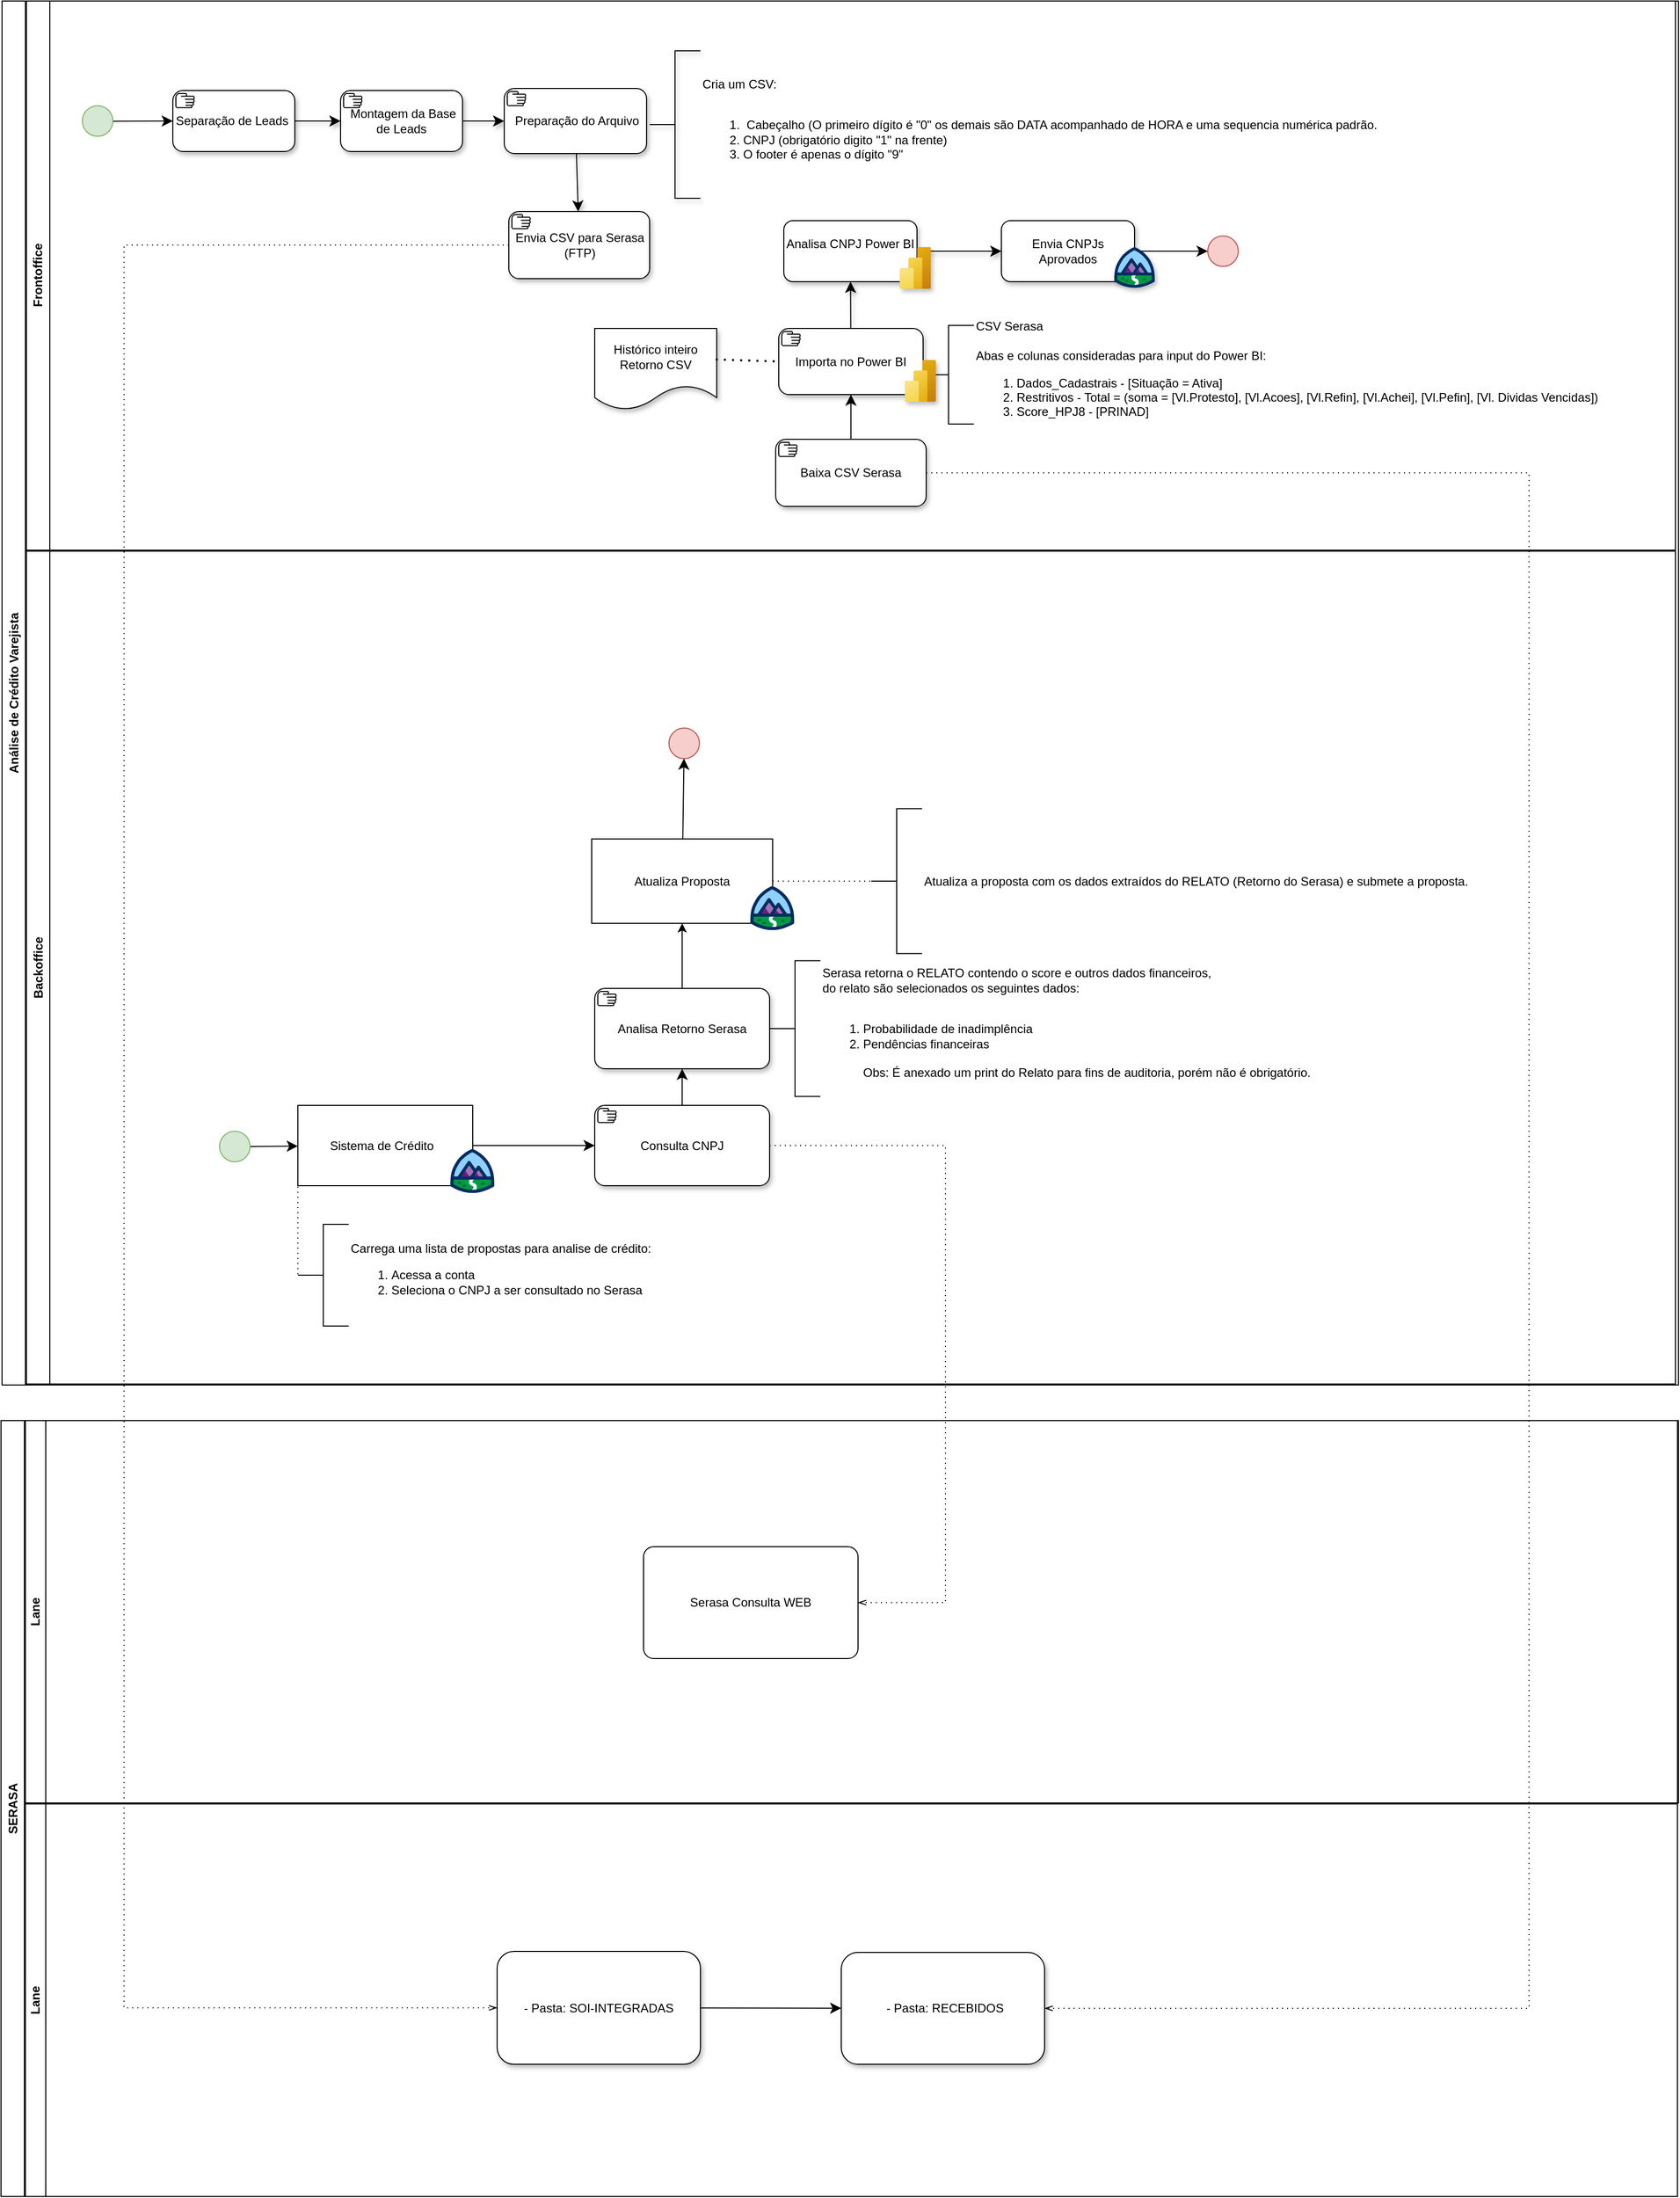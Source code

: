 <mxfile version="24.4.13" type="github">
  <diagram name="Página-1" id="HzU6DnvcWr33lS5XU5_k">
    <mxGraphModel dx="5580" dy="1773" grid="0" gridSize="10" guides="1" tooltips="1" connect="1" arrows="1" fold="1" page="0" pageScale="1" pageWidth="827" pageHeight="1169" math="0" shadow="0">
      <root>
        <mxCell id="0" />
        <mxCell id="1" parent="0" />
        <mxCell id="F1_kbiJudmcKUoZWItg5-124" value="Frontoffice" style="swimlane;horizontal=0;whiteSpace=wrap;html=1;" parent="1" vertex="1">
          <mxGeometry x="-491" y="969" width="1622" height="540" as="geometry" />
        </mxCell>
        <mxCell id="F1_kbiJudmcKUoZWItg5-125" value="Análise de Crédito Varejista" style="swimlane;horizontal=0;whiteSpace=wrap;html=1;strokeWidth=1;gradientColor=none;" parent="1" vertex="1">
          <mxGeometry x="-515" y="969" width="1649" height="1361" as="geometry" />
        </mxCell>
        <mxCell id="F1_kbiJudmcKUoZWItg5-126" value="" style="edgeStyle=none;curved=1;rounded=0;orthogonalLoop=1;jettySize=auto;html=1;fontSize=12;startSize=8;endSize=8;" parent="F1_kbiJudmcKUoZWItg5-125" source="F1_kbiJudmcKUoZWItg5-127" target="F1_kbiJudmcKUoZWItg5-133" edge="1">
          <mxGeometry relative="1" as="geometry" />
        </mxCell>
        <mxCell id="F1_kbiJudmcKUoZWItg5-127" value="" style="ellipse;whiteSpace=wrap;html=1;aspect=fixed;fillColor=#d5e8d4;strokeColor=#82b366;" parent="F1_kbiJudmcKUoZWItg5-125" vertex="1">
          <mxGeometry x="79" y="103" width="30" height="30" as="geometry" />
        </mxCell>
        <mxCell id="F1_kbiJudmcKUoZWItg5-128" value="" style="ellipse;whiteSpace=wrap;html=1;aspect=fixed;fillColor=#f8cecc;strokeColor=#b85450;" parent="F1_kbiJudmcKUoZWItg5-125" vertex="1">
          <mxGeometry x="1186" y="231" width="30" height="30" as="geometry" />
        </mxCell>
        <mxCell id="F1_kbiJudmcKUoZWItg5-129" value="" style="edgeStyle=none;curved=1;rounded=0;orthogonalLoop=1;jettySize=auto;html=1;fontSize=12;startSize=8;endSize=8;shadow=1;" parent="F1_kbiJudmcKUoZWItg5-125" source="F1_kbiJudmcKUoZWItg5-137" target="F1_kbiJudmcKUoZWItg5-140" edge="1">
          <mxGeometry relative="1" as="geometry" />
        </mxCell>
        <mxCell id="F1_kbiJudmcKUoZWItg5-130" value="" style="edgeStyle=none;curved=1;rounded=0;orthogonalLoop=1;jettySize=auto;html=1;fontSize=12;startSize=8;endSize=8;shadow=1;" parent="F1_kbiJudmcKUoZWItg5-125" source="F1_kbiJudmcKUoZWItg5-140" target="F1_kbiJudmcKUoZWItg5-143" edge="1">
          <mxGeometry relative="1" as="geometry" />
        </mxCell>
        <mxCell id="F1_kbiJudmcKUoZWItg5-131" value="" style="edgeStyle=none;curved=1;rounded=0;orthogonalLoop=1;jettySize=auto;html=1;fontSize=12;startSize=8;endSize=8;shadow=1;" parent="F1_kbiJudmcKUoZWItg5-125" source="F1_kbiJudmcKUoZWItg5-151" target="F1_kbiJudmcKUoZWItg5-132" edge="1">
          <mxGeometry relative="1" as="geometry">
            <mxPoint x="579.5" y="148.0" as="sourcePoint" />
            <mxPoint x="596" y="201" as="targetPoint" />
          </mxGeometry>
        </mxCell>
        <mxCell id="F1_kbiJudmcKUoZWItg5-132" value="&lt;div&gt;Envia CSV para Serasa (FTP)&lt;/div&gt;" style="points=[[0.25,0,0],[0.5,0,0],[0.75,0,0],[1,0.25,0],[1,0.5,0],[1,0.75,0],[0.75,1,0],[0.5,1,0],[0.25,1,0],[0,0.75,0],[0,0.5,0],[0,0.25,0]];shape=mxgraph.bpmn.task;whiteSpace=wrap;rectStyle=rounded;size=10;html=1;container=1;expand=0;collapsible=0;taskMarker=manual;shadow=1;" parent="F1_kbiJudmcKUoZWItg5-125" vertex="1">
          <mxGeometry x="498.5" y="207" width="138.5" height="66" as="geometry" />
        </mxCell>
        <mxCell id="F1_kbiJudmcKUoZWItg5-133" value="&lt;div&gt;Separação d&lt;span style=&quot;background-color: initial;&quot;&gt;e Leads&amp;nbsp;&lt;/span&gt;&lt;/div&gt;" style="points=[[0.25,0,0],[0.5,0,0],[0.75,0,0],[1,0.25,0],[1,0.5,0],[1,0.75,0],[0.75,1,0],[0.5,1,0],[0.25,1,0],[0,0.75,0],[0,0.5,0],[0,0.25,0]];shape=mxgraph.bpmn.task;whiteSpace=wrap;rectStyle=rounded;size=10;html=1;container=1;expand=0;collapsible=0;taskMarker=manual;shadow=1;" parent="F1_kbiJudmcKUoZWItg5-125" vertex="1">
          <mxGeometry x="168" y="88" width="120" height="60" as="geometry" />
        </mxCell>
        <mxCell id="F1_kbiJudmcKUoZWItg5-134" value="&amp;nbsp;Montagem da Base de Leads" style="points=[[0.25,0,0],[0.5,0,0],[0.75,0,0],[1,0.25,0],[1,0.5,0],[1,0.75,0],[0.75,1,0],[0.5,1,0],[0.25,1,0],[0,0.75,0],[0,0.5,0],[0,0.25,0]];shape=mxgraph.bpmn.task;whiteSpace=wrap;rectStyle=rounded;size=10;html=1;container=1;expand=0;collapsible=0;taskMarker=manual;shadow=1;" parent="F1_kbiJudmcKUoZWItg5-125" vertex="1">
          <mxGeometry x="333" y="88" width="120" height="60" as="geometry" />
        </mxCell>
        <mxCell id="F1_kbiJudmcKUoZWItg5-135" value="" style="edgeStyle=none;curved=1;rounded=0;orthogonalLoop=1;jettySize=auto;html=1;fontSize=12;startSize=8;endSize=8;shadow=1;entryX=0;entryY=0.5;entryDx=0;entryDy=0;" parent="F1_kbiJudmcKUoZWItg5-125" source="F1_kbiJudmcKUoZWItg5-133" target="F1_kbiJudmcKUoZWItg5-134" edge="1">
          <mxGeometry relative="1" as="geometry">
            <mxPoint x="322" y="118" as="targetPoint" />
          </mxGeometry>
        </mxCell>
        <mxCell id="F1_kbiJudmcKUoZWItg5-136" value="" style="edgeStyle=none;curved=1;rounded=0;orthogonalLoop=1;jettySize=auto;html=1;fontSize=12;startSize=8;endSize=8;shadow=1;" parent="F1_kbiJudmcKUoZWItg5-125" source="F1_kbiJudmcKUoZWItg5-134" target="F1_kbiJudmcKUoZWItg5-151" edge="1">
          <mxGeometry relative="1" as="geometry">
            <mxPoint x="514.0" y="118.0" as="targetPoint" />
          </mxGeometry>
        </mxCell>
        <mxCell id="F1_kbiJudmcKUoZWItg5-138" value="" style="edgeStyle=none;curved=1;rounded=0;orthogonalLoop=1;jettySize=auto;html=1;fontSize=12;startSize=8;endSize=8;" parent="F1_kbiJudmcKUoZWItg5-125" source="F1_kbiJudmcKUoZWItg5-143" target="F1_kbiJudmcKUoZWItg5-128" edge="1">
          <mxGeometry relative="1" as="geometry" />
        </mxCell>
        <mxCell id="F1_kbiJudmcKUoZWItg5-139" value="" style="group;shadow=1;rounded=0;" parent="F1_kbiJudmcKUoZWItg5-125" vertex="1" connectable="0">
          <mxGeometry x="769" y="216" width="144.75" height="67" as="geometry" />
        </mxCell>
        <mxCell id="F1_kbiJudmcKUoZWItg5-140" value="Analisa CNPJ Power BI&lt;div&gt;&lt;br&gt;&lt;/div&gt;" style="rounded=1;whiteSpace=wrap;html=1;shadow=1;glass=0;" parent="F1_kbiJudmcKUoZWItg5-139" vertex="1">
          <mxGeometry width="131" height="60" as="geometry" />
        </mxCell>
        <mxCell id="F1_kbiJudmcKUoZWItg5-141" value="" style="image;aspect=fixed;html=1;points=[];align=center;fontSize=12;image=img/lib/azure2/analytics/Power_BI_Embedded.svg;shadow=1;" parent="F1_kbiJudmcKUoZWItg5-139" vertex="1">
          <mxGeometry x="114" y="26" width="30.75" height="41" as="geometry" />
        </mxCell>
        <mxCell id="F1_kbiJudmcKUoZWItg5-142" value="" style="group;shadow=1;" parent="F1_kbiJudmcKUoZWItg5-125" vertex="1" connectable="0">
          <mxGeometry x="983" y="216" width="151" height="66" as="geometry" />
        </mxCell>
        <mxCell id="F1_kbiJudmcKUoZWItg5-143" value="Envia CNPJs Aprovados" style="rounded=1;whiteSpace=wrap;html=1;shadow=1;glass=0;" parent="F1_kbiJudmcKUoZWItg5-142" vertex="1">
          <mxGeometry width="131" height="60" as="geometry" />
        </mxCell>
        <mxCell id="F1_kbiJudmcKUoZWItg5-144" value="" style="verticalLabelPosition=bottom;aspect=fixed;html=1;shape=mxgraph.salesforce.learning;shadow=1;" parent="F1_kbiJudmcKUoZWItg5-142" vertex="1">
          <mxGeometry x="111" y="26" width="40" height="40" as="geometry" />
        </mxCell>
        <mxCell id="F1_kbiJudmcKUoZWItg5-145" value="SERASA" style="swimlane;horizontal=0;whiteSpace=wrap;html=1;" parent="F1_kbiJudmcKUoZWItg5-125" vertex="1">
          <mxGeometry x="-1" y="1396" width="1649" height="763" as="geometry" />
        </mxCell>
        <mxCell id="F1_kbiJudmcKUoZWItg5-146" value="" style="edgeStyle=none;curved=1;rounded=0;orthogonalLoop=1;jettySize=auto;html=1;fontSize=12;startSize=8;endSize=8;" parent="F1_kbiJudmcKUoZWItg5-145" source="F1_kbiJudmcKUoZWItg5-147" target="F1_kbiJudmcKUoZWItg5-148" edge="1">
          <mxGeometry relative="1" as="geometry" />
        </mxCell>
        <mxCell id="F1_kbiJudmcKUoZWItg5-147" value="&amp;nbsp;- Pasta: SOI-INTEGRADAS&amp;nbsp;" style="rounded=1;whiteSpace=wrap;html=1;shadow=1;" parent="F1_kbiJudmcKUoZWItg5-145" vertex="1">
          <mxGeometry x="488" y="522" width="200" height="111" as="geometry" />
        </mxCell>
        <mxCell id="F1_kbiJudmcKUoZWItg5-148" value="&amp;nbsp;- Pasta: RECEBIDOS" style="rounded=1;whiteSpace=wrap;html=1;shadow=1;" parent="F1_kbiJudmcKUoZWItg5-145" vertex="1">
          <mxGeometry x="826.5" y="523" width="200" height="110" as="geometry" />
        </mxCell>
        <mxCell id="F1_kbiJudmcKUoZWItg5-188" value="Serasa Consulta WEB" style="points=[[0.25,0,0],[0.5,0,0],[0.75,0,0],[1,0.25,0],[1,0.5,0],[1,0.75,0],[0.75,1,0],[0.5,1,0],[0.25,1,0],[0,0.75,0],[0,0.5,0],[0,0.25,0]];shape=mxgraph.bpmn.task;whiteSpace=wrap;rectStyle=rounded;size=10;html=1;container=1;expand=0;collapsible=0;taskMarker=abstract;" parent="F1_kbiJudmcKUoZWItg5-145" vertex="1">
          <mxGeometry x="632" y="124" width="211" height="110" as="geometry" />
        </mxCell>
        <mxCell id="79ErXldQENfmmi73Sjbb-11" value="Lane" style="swimlane;startSize=20;horizontal=0;html=1;whiteSpace=wrap;" vertex="1" parent="F1_kbiJudmcKUoZWItg5-145">
          <mxGeometry x="24" y="377" width="1625" height="386" as="geometry" />
        </mxCell>
        <mxCell id="F1_kbiJudmcKUoZWItg5-149" value="Backoffice" style="swimlane;horizontal=0;whiteSpace=wrap;html=1;" parent="F1_kbiJudmcKUoZWItg5-125" vertex="1">
          <mxGeometry x="24" y="541" width="1622" height="819" as="geometry" />
        </mxCell>
        <mxCell id="F1_kbiJudmcKUoZWItg5-161" style="edgeStyle=none;curved=1;rounded=0;orthogonalLoop=1;jettySize=auto;html=1;fontSize=12;startSize=8;endSize=8;" parent="F1_kbiJudmcKUoZWItg5-149" source="F1_kbiJudmcKUoZWItg5-162" target="F1_kbiJudmcKUoZWItg5-165" edge="1">
          <mxGeometry relative="1" as="geometry" />
        </mxCell>
        <mxCell id="F1_kbiJudmcKUoZWItg5-162" value="" style="ellipse;whiteSpace=wrap;html=1;aspect=fixed;fillColor=#d5e8d4;strokeColor=#82b366;" parent="F1_kbiJudmcKUoZWItg5-149" vertex="1">
          <mxGeometry x="190" y="570.5" width="30" height="30" as="geometry" />
        </mxCell>
        <mxCell id="F1_kbiJudmcKUoZWItg5-164" value="" style="group" parent="F1_kbiJudmcKUoZWItg5-149" vertex="1" connectable="0">
          <mxGeometry x="267" y="545" width="522" height="86.18" as="geometry" />
        </mxCell>
        <mxCell id="F1_kbiJudmcKUoZWItg5-165" value="&lt;div&gt;&amp;nbsp;Sistema de Crédito&amp;nbsp;&amp;nbsp;&lt;span style=&quot;background-color: initial;&quot;&gt;&amp;nbsp;&lt;/span&gt;&lt;/div&gt;" style="rounded=0;whiteSpace=wrap;html=1;shadow=0;glass=0;" parent="F1_kbiJudmcKUoZWItg5-164" vertex="1">
          <mxGeometry width="172" height="79" as="geometry" />
        </mxCell>
        <mxCell id="F1_kbiJudmcKUoZWItg5-166" value="" style="verticalLabelPosition=bottom;aspect=fixed;html=1;shape=mxgraph.salesforce.learning;" parent="F1_kbiJudmcKUoZWItg5-164" vertex="1">
          <mxGeometry x="150" y="42.83" width="43.35" height="43.35" as="geometry" />
        </mxCell>
        <mxCell id="F1_kbiJudmcKUoZWItg5-167" value="" style="group;shadow=1;rounded=1;" parent="F1_kbiJudmcKUoZWItg5-149" vertex="1" connectable="0">
          <mxGeometry x="556" y="283" width="199.35" height="89.68" as="geometry" />
        </mxCell>
        <mxCell id="F1_kbiJudmcKUoZWItg5-168" value="&lt;div&gt;Atualiza Proposta&lt;br&gt;&lt;/div&gt;" style="rounded=0;whiteSpace=wrap;html=1;shadow=0;glass=0;" parent="F1_kbiJudmcKUoZWItg5-167" vertex="1">
          <mxGeometry width="178" height="83" as="geometry" />
        </mxCell>
        <mxCell id="F1_kbiJudmcKUoZWItg5-169" style="edgeStyle=none;curved=1;rounded=0;orthogonalLoop=1;jettySize=auto;html=1;entryX=0;entryY=0.5;entryDx=0;entryDy=0;fontSize=12;startSize=8;endSize=8;" parent="F1_kbiJudmcKUoZWItg5-167" source="F1_kbiJudmcKUoZWItg5-168" target="F1_kbiJudmcKUoZWItg5-168" edge="1">
          <mxGeometry relative="1" as="geometry" />
        </mxCell>
        <mxCell id="F1_kbiJudmcKUoZWItg5-170" value="" style="verticalLabelPosition=bottom;aspect=fixed;html=1;shape=mxgraph.salesforce.learning;" parent="F1_kbiJudmcKUoZWItg5-167" vertex="1">
          <mxGeometry x="156" y="46.33" width="43.35" height="43.35" as="geometry" />
        </mxCell>
        <mxCell id="F1_kbiJudmcKUoZWItg5-163" value="" style="ellipse;whiteSpace=wrap;html=1;aspect=fixed;fillColor=#f8cecc;strokeColor=#b85450;" parent="F1_kbiJudmcKUoZWItg5-149" vertex="1">
          <mxGeometry x="632" y="174" width="30" height="30" as="geometry" />
        </mxCell>
        <mxCell id="F1_kbiJudmcKUoZWItg5-172" value="" style="edgeStyle=none;curved=1;rounded=0;orthogonalLoop=1;jettySize=auto;html=1;fontSize=12;startSize=8;endSize=8;" parent="F1_kbiJudmcKUoZWItg5-149" source="F1_kbiJudmcKUoZWItg5-168" target="F1_kbiJudmcKUoZWItg5-163" edge="1">
          <mxGeometry relative="1" as="geometry" />
        </mxCell>
        <mxCell id="F1_kbiJudmcKUoZWItg5-179" value="Carrega uma lista de propostas para analise de crédito:&lt;div&gt;&lt;ol&gt;&lt;li&gt;&lt;span style=&quot;background-color: initial; text-align: center; text-wrap: wrap;&quot;&gt;Acessa a conta&amp;nbsp;&lt;/span&gt;&lt;/li&gt;&lt;li&gt;&lt;span style=&quot;background-color: initial; text-align: center; text-wrap: wrap;&quot;&gt;Seleciona o CNPJ a ser consultado no Serasa&amp;nbsp;&lt;/span&gt;&lt;span style=&quot;background-color: initial; text-align: center; text-wrap: wrap;&quot;&gt;&amp;nbsp;&lt;/span&gt;&lt;/li&gt;&lt;/ol&gt;&lt;/div&gt;" style="html=1;shape=mxgraph.flowchart.annotation_2;align=left;labelPosition=right;" parent="F1_kbiJudmcKUoZWItg5-149" vertex="1">
          <mxGeometry x="267" y="662" width="50" height="100" as="geometry" />
        </mxCell>
        <mxCell id="F1_kbiJudmcKUoZWItg5-183" value="" style="edgeStyle=elbowEdgeStyle;fontSize=12;html=1;endFill=0;startFill=0;endSize=6;startSize=6;dashed=1;dashPattern=1 4;endArrow=none;startArrow=none;rounded=0;curved=1;entryX=0;entryY=0.5;entryDx=0;entryDy=0;entryPerimeter=0;" parent="F1_kbiJudmcKUoZWItg5-149" target="F1_kbiJudmcKUoZWItg5-179" edge="1">
          <mxGeometry width="160" relative="1" as="geometry">
            <mxPoint x="267" y="625" as="sourcePoint" />
            <mxPoint x="348" y="720" as="targetPoint" />
            <Array as="points" />
          </mxGeometry>
        </mxCell>
        <mxCell id="F1_kbiJudmcKUoZWItg5-196" value="" style="edgeStyle=none;curved=1;rounded=0;orthogonalLoop=1;jettySize=auto;html=1;fontSize=12;startSize=8;endSize=8;exitX=0.5;exitY=0;exitDx=0;exitDy=0;exitPerimeter=0;" parent="F1_kbiJudmcKUoZWItg5-149" source="F1_kbiJudmcKUoZWItg5-189" target="F1_kbiJudmcKUoZWItg5-195" edge="1">
          <mxGeometry relative="1" as="geometry">
            <mxPoint x="766.699" y="13.0" as="sourcePoint" />
          </mxGeometry>
        </mxCell>
        <mxCell id="F1_kbiJudmcKUoZWItg5-189" value="&lt;div&gt;Consulta CNPJ&lt;/div&gt;" style="points=[[0.25,0,0],[0.5,0,0],[0.75,0,0],[1,0.25,0],[1,0.5,0],[1,0.75,0],[0.75,1,0],[0.5,1,0],[0.25,1,0],[0,0.75,0],[0,0.5,0],[0,0.25,0]];shape=mxgraph.bpmn.task;whiteSpace=wrap;rectStyle=rounded;size=10;html=1;container=1;expand=0;collapsible=0;taskMarker=manual;shadow=1;" parent="F1_kbiJudmcKUoZWItg5-149" vertex="1">
          <mxGeometry x="559" y="545" width="172" height="79" as="geometry" />
        </mxCell>
        <mxCell id="F1_kbiJudmcKUoZWItg5-190" value="" style="edgeStyle=none;curved=1;rounded=0;orthogonalLoop=1;jettySize=auto;html=1;fontSize=12;startSize=8;endSize=8;" parent="F1_kbiJudmcKUoZWItg5-149" source="F1_kbiJudmcKUoZWItg5-165" target="F1_kbiJudmcKUoZWItg5-189" edge="1">
          <mxGeometry relative="1" as="geometry" />
        </mxCell>
        <mxCell id="F1_kbiJudmcKUoZWItg5-193" value="Serasa retorna o RELATO contendo o score e outros dados financeiros,&amp;nbsp;&lt;div&gt;do relato são selecionados os seguintes dados:&lt;div&gt;&lt;br&gt;&lt;/div&gt;&lt;div&gt;&lt;ol&gt;&lt;li&gt;Probabilidade de inadimplência&lt;/li&gt;&lt;li&gt;Pendências financeiras&lt;br&gt;&lt;br&gt;Obs: É anexado um print do Relato para fins de auditoria, porém não é obrigatório.&lt;/li&gt;&lt;/ol&gt;&lt;/div&gt;&lt;/div&gt;" style="html=1;shape=mxgraph.flowchart.annotation_2;align=left;labelPosition=right;" parent="F1_kbiJudmcKUoZWItg5-149" vertex="1">
          <mxGeometry x="731" y="402.75" width="50" height="133.5" as="geometry" />
        </mxCell>
        <mxCell id="F1_kbiJudmcKUoZWItg5-207" value="" style="edgeStyle=orthogonalEdgeStyle;rounded=0;orthogonalLoop=1;jettySize=auto;html=1;" parent="F1_kbiJudmcKUoZWItg5-149" source="F1_kbiJudmcKUoZWItg5-195" target="F1_kbiJudmcKUoZWItg5-168" edge="1">
          <mxGeometry relative="1" as="geometry" />
        </mxCell>
        <mxCell id="F1_kbiJudmcKUoZWItg5-195" value="Analisa Retorno Serasa" style="points=[[0.25,0,0],[0.5,0,0],[0.75,0,0],[1,0.25,0],[1,0.5,0],[1,0.75,0],[0.75,1,0],[0.5,1,0],[0.25,1,0],[0,0.75,0],[0,0.5,0],[0,0.25,0]];shape=mxgraph.bpmn.task;whiteSpace=wrap;rectStyle=rounded;size=10;html=1;container=1;expand=0;collapsible=0;taskMarker=manual;shadow=1;" parent="F1_kbiJudmcKUoZWItg5-149" vertex="1">
          <mxGeometry x="559" y="430" width="172" height="79" as="geometry" />
        </mxCell>
        <mxCell id="F1_kbiJudmcKUoZWItg5-211" value="Atualiza a proposta com os dados extraídos do RELATO (Retorno do Serasa) e submete a proposta." style="html=1;shape=mxgraph.flowchart.annotation_2;align=left;labelPosition=right;" parent="F1_kbiJudmcKUoZWItg5-149" vertex="1">
          <mxGeometry x="831" y="253.25" width="50" height="142.5" as="geometry" />
        </mxCell>
        <mxCell id="F1_kbiJudmcKUoZWItg5-212" value="" style="edgeStyle=elbowEdgeStyle;fontSize=12;html=1;endFill=0;startFill=0;endSize=6;startSize=6;dashed=1;dashPattern=1 4;endArrow=none;startArrow=none;rounded=0;" parent="F1_kbiJudmcKUoZWItg5-149" source="F1_kbiJudmcKUoZWItg5-168" target="F1_kbiJudmcKUoZWItg5-211" edge="1">
          <mxGeometry width="160" relative="1" as="geometry">
            <mxPoint x="734" y="323" as="sourcePoint" />
            <mxPoint x="785" y="540" as="targetPoint" />
          </mxGeometry>
        </mxCell>
        <mxCell id="F1_kbiJudmcKUoZWItg5-150" value="Cria um CSV:&lt;div&gt;&lt;br&gt;&lt;/div&gt;&lt;div&gt;&lt;ol&gt;&lt;li&gt;&amp;nbsp;Cabeçalho (O primeiro dígito é &quot;0&quot; os demais&amp;nbsp;&lt;span style=&quot;background-color: initial;&quot;&gt;são DATA acompanhado de HORA e uma sequencia numérica padrão.&lt;/span&gt;&lt;/li&gt;&lt;li&gt;CNPJ (obrigatório digito &quot;1&quot; na frente)&lt;/li&gt;&lt;li&gt;O footer é apenas o dígito &quot;9&quot;&lt;/li&gt;&lt;/ol&gt;&lt;/div&gt;" style="html=1;shape=mxgraph.flowchart.annotation_2;align=left;labelPosition=right;shadow=1;" parent="F1_kbiJudmcKUoZWItg5-125" vertex="1">
          <mxGeometry x="637" y="49" width="50" height="145" as="geometry" />
        </mxCell>
        <mxCell id="F1_kbiJudmcKUoZWItg5-151" value="&amp;nbsp;Preparação do Arquivo" style="points=[[0.25,0,0],[0.5,0,0],[0.75,0,0],[1,0.25,0],[1,0.5,0],[1,0.75,0],[0.75,1,0],[0.5,1,0],[0.25,1,0],[0,0.75,0],[0,0.5,0],[0,0.25,0]];shape=mxgraph.bpmn.task;whiteSpace=wrap;rectStyle=rounded;size=10;html=1;container=1;expand=0;collapsible=0;taskMarker=manual;shadow=1;" parent="F1_kbiJudmcKUoZWItg5-125" vertex="1">
          <mxGeometry x="494" y="86" width="140" height="64" as="geometry" />
        </mxCell>
        <mxCell id="F1_kbiJudmcKUoZWItg5-154" value="" style="edgeStyle=none;curved=1;rounded=0;orthogonalLoop=1;jettySize=auto;html=1;fontSize=12;startSize=8;endSize=8;exitX=0.5;exitY=0;exitDx=0;exitDy=0;exitPerimeter=0;" parent="F1_kbiJudmcKUoZWItg5-125" source="F1_kbiJudmcKUoZWItg5-155" target="F1_kbiJudmcKUoZWItg5-137" edge="1">
          <mxGeometry relative="1" as="geometry">
            <mxPoint x="832.412" y="506" as="sourcePoint" />
          </mxGeometry>
        </mxCell>
        <mxCell id="F1_kbiJudmcKUoZWItg5-155" value="Baixa CSV&amp;nbsp;&lt;span style=&quot;background-color: initial;&quot;&gt;Serasa&lt;/span&gt;" style="points=[[0.25,0,0],[0.5,0,0],[0.75,0,0],[1,0.25,0],[1,0.5,0],[1,0.75,0],[0.75,1,0],[0.5,1,0],[0.25,1,0],[0,0.75,0],[0,0.5,0],[0,0.25,0]];shape=mxgraph.bpmn.task;whiteSpace=wrap;rectStyle=rounded;size=10;html=1;container=1;expand=0;collapsible=0;taskMarker=manual;shadow=1;" parent="F1_kbiJudmcKUoZWItg5-125" vertex="1">
          <mxGeometry x="761" y="431" width="148" height="66" as="geometry" />
        </mxCell>
        <mxCell id="F1_kbiJudmcKUoZWItg5-157" style="edgeStyle=none;curved=1;rounded=0;orthogonalLoop=1;jettySize=auto;html=1;exitX=0;exitY=0;exitDx=0;exitDy=0;fontSize=12;startSize=8;endSize=8;" parent="F1_kbiJudmcKUoZWItg5-125" source="F1_kbiJudmcKUoZWItg5-128" target="F1_kbiJudmcKUoZWItg5-128" edge="1">
          <mxGeometry relative="1" as="geometry" />
        </mxCell>
        <mxCell id="F1_kbiJudmcKUoZWItg5-158" value="&lt;div&gt;&lt;br&gt;&lt;/div&gt;&lt;div&gt;&lt;br&gt;&lt;/div&gt;CSV Serasa&lt;div&gt;&lt;br&gt;Abas e colunas consideradas para input do Power BI:&lt;div&gt;&lt;ol&gt;&lt;li&gt;Dados_Cadastrais - [Situação = Ativa]&lt;/li&gt;&lt;li&gt;Restritivos - Total = (soma = [&lt;span dir=&quot;ltr&quot; class=&quot;ui-provider a b c d e f g h i j k l m n o p q r s t u v w x y z ab ac ae af ag ah ai aj ak&quot;&gt;Vl.Protesto], [Vl.Acoes], [Vl.Refin], [Vl.Achei], [Vl.Pefin], [Vl. Dividas Vencidas])&lt;/span&gt;&lt;/li&gt;&lt;li&gt;Score_HPJ8 - [PRINAD]&lt;/li&gt;&lt;/ol&gt;&lt;br&gt;&lt;div&gt;&lt;br&gt;&lt;/div&gt;&lt;/div&gt;&lt;/div&gt;" style="html=1;shape=mxgraph.flowchart.annotation_2;align=left;labelPosition=right;strokeWidth=1;perimeterSpacing=0;" parent="F1_kbiJudmcKUoZWItg5-125" vertex="1">
          <mxGeometry x="906" y="319" width="50" height="97" as="geometry" />
        </mxCell>
        <mxCell id="F1_kbiJudmcKUoZWItg5-178" value="" style="group" parent="F1_kbiJudmcKUoZWItg5-125" vertex="1" connectable="0">
          <mxGeometry x="764" y="322" width="154.75" height="72" as="geometry" />
        </mxCell>
        <mxCell id="F1_kbiJudmcKUoZWItg5-137" value="Importa no Power BI" style="points=[[0.25,0,0],[0.5,0,0],[0.75,0,0],[1,0.25,0],[1,0.5,0],[1,0.75,0],[0.75,1,0],[0.5,1,0],[0.25,1,0],[0,0.75,0],[0,0.5,0],[0,0.25,0]];shape=mxgraph.bpmn.task;whiteSpace=wrap;rectStyle=rounded;size=10;html=1;container=0;expand=0;collapsible=0;taskMarker=manual;shadow=1;" parent="F1_kbiJudmcKUoZWItg5-178" vertex="1">
          <mxGeometry width="142" height="65" as="geometry" />
        </mxCell>
        <mxCell id="F1_kbiJudmcKUoZWItg5-175" value="" style="image;aspect=fixed;html=1;points=[];align=center;fontSize=12;image=img/lib/azure2/analytics/Power_BI_Embedded.svg;shadow=1;container=0;" parent="F1_kbiJudmcKUoZWItg5-178" vertex="1">
          <mxGeometry x="124" y="31" width="30.75" height="41" as="geometry" />
        </mxCell>
        <mxCell id="F1_kbiJudmcKUoZWItg5-186" style="edgeStyle=none;curved=1;rounded=0;orthogonalLoop=1;jettySize=auto;html=1;exitX=1;exitY=1;exitDx=0;exitDy=0;exitPerimeter=0;fontSize=12;startSize=8;endSize=8;" parent="F1_kbiJudmcKUoZWItg5-125" source="F1_kbiJudmcKUoZWItg5-158" target="F1_kbiJudmcKUoZWItg5-158" edge="1">
          <mxGeometry relative="1" as="geometry" />
        </mxCell>
        <mxCell id="F1_kbiJudmcKUoZWItg5-197" value="Histórico inteiro Retorno CSV" style="shape=document;whiteSpace=wrap;html=1;boundedLbl=1;shadow=1;" parent="F1_kbiJudmcKUoZWItg5-125" vertex="1">
          <mxGeometry x="583" y="322" width="120" height="80" as="geometry" />
        </mxCell>
        <mxCell id="F1_kbiJudmcKUoZWItg5-199" value="" style="endArrow=none;dashed=1;html=1;dashPattern=1 3;strokeWidth=2;rounded=0;exitX=0.992;exitY=0.381;exitDx=0;exitDy=0;exitPerimeter=0;entryX=0;entryY=0.5;entryDx=0;entryDy=0;entryPerimeter=0;" parent="F1_kbiJudmcKUoZWItg5-125" source="F1_kbiJudmcKUoZWItg5-197" target="F1_kbiJudmcKUoZWItg5-137" edge="1">
          <mxGeometry width="50" height="50" relative="1" as="geometry">
            <mxPoint x="678" y="362" as="sourcePoint" />
            <mxPoint x="707" y="354" as="targetPoint" />
          </mxGeometry>
        </mxCell>
        <mxCell id="F1_kbiJudmcKUoZWItg5-203" value="" style="edgeStyle=elbowEdgeStyle;fontSize=12;html=1;endFill=0;startFill=0;endSize=6;startSize=6;dashed=1;dashPattern=1 4;endArrow=openThin;startArrow=none;rounded=0;exitX=1;exitY=0.5;exitDx=0;exitDy=0;exitPerimeter=0;entryX=1;entryY=0.5;entryDx=0;entryDy=0;" parent="F1_kbiJudmcKUoZWItg5-125" source="F1_kbiJudmcKUoZWItg5-155" target="F1_kbiJudmcKUoZWItg5-148" edge="1">
          <mxGeometry width="160" relative="1" as="geometry">
            <mxPoint x="908" y="467" as="sourcePoint" />
            <mxPoint x="1257" y="1656" as="targetPoint" />
            <Array as="points">
              <mxPoint x="1502" y="1067" />
            </Array>
          </mxGeometry>
        </mxCell>
        <mxCell id="F1_kbiJudmcKUoZWItg5-204" value="" style="edgeStyle=elbowEdgeStyle;fontSize=12;html=1;endFill=0;startFill=0;endSize=6;startSize=6;dashed=1;dashPattern=1 4;endArrow=openThin;startArrow=none;rounded=0;entryX=0;entryY=0.5;entryDx=0;entryDy=0;" parent="F1_kbiJudmcKUoZWItg5-125" source="F1_kbiJudmcKUoZWItg5-132" target="F1_kbiJudmcKUoZWItg5-147" edge="1">
          <mxGeometry width="160" relative="1" as="geometry">
            <mxPoint x="173" y="234" as="sourcePoint" />
            <mxPoint x="79" y="1649" as="targetPoint" />
            <Array as="points">
              <mxPoint x="120.06" y="1531.73" />
            </Array>
          </mxGeometry>
        </mxCell>
        <mxCell id="F1_kbiJudmcKUoZWItg5-205" value="" style="edgeStyle=elbowEdgeStyle;fontSize=12;html=1;endFill=0;startFill=0;endSize=6;startSize=6;dashed=1;dashPattern=1 4;endArrow=openThin;startArrow=none;rounded=0;exitX=1;exitY=0.5;exitDx=0;exitDy=0;exitPerimeter=0;entryX=1;entryY=0.5;entryDx=0;entryDy=0;entryPerimeter=0;" parent="F1_kbiJudmcKUoZWItg5-125" source="F1_kbiJudmcKUoZWItg5-189" target="F1_kbiJudmcKUoZWItg5-188" edge="1">
          <mxGeometry width="160" relative="1" as="geometry">
            <mxPoint x="670" y="1218" as="sourcePoint" />
            <mxPoint x="1104" y="1546" as="targetPoint" />
            <Array as="points">
              <mxPoint x="928" y="1415" />
            </Array>
          </mxGeometry>
        </mxCell>
        <mxCell id="79ErXldQENfmmi73Sjbb-9" value="Lane" style="swimlane;startSize=20;horizontal=0;html=1;whiteSpace=wrap;" vertex="1" parent="1">
          <mxGeometry x="-492" y="2365" width="1626" height="376" as="geometry" />
        </mxCell>
      </root>
    </mxGraphModel>
  </diagram>
</mxfile>
